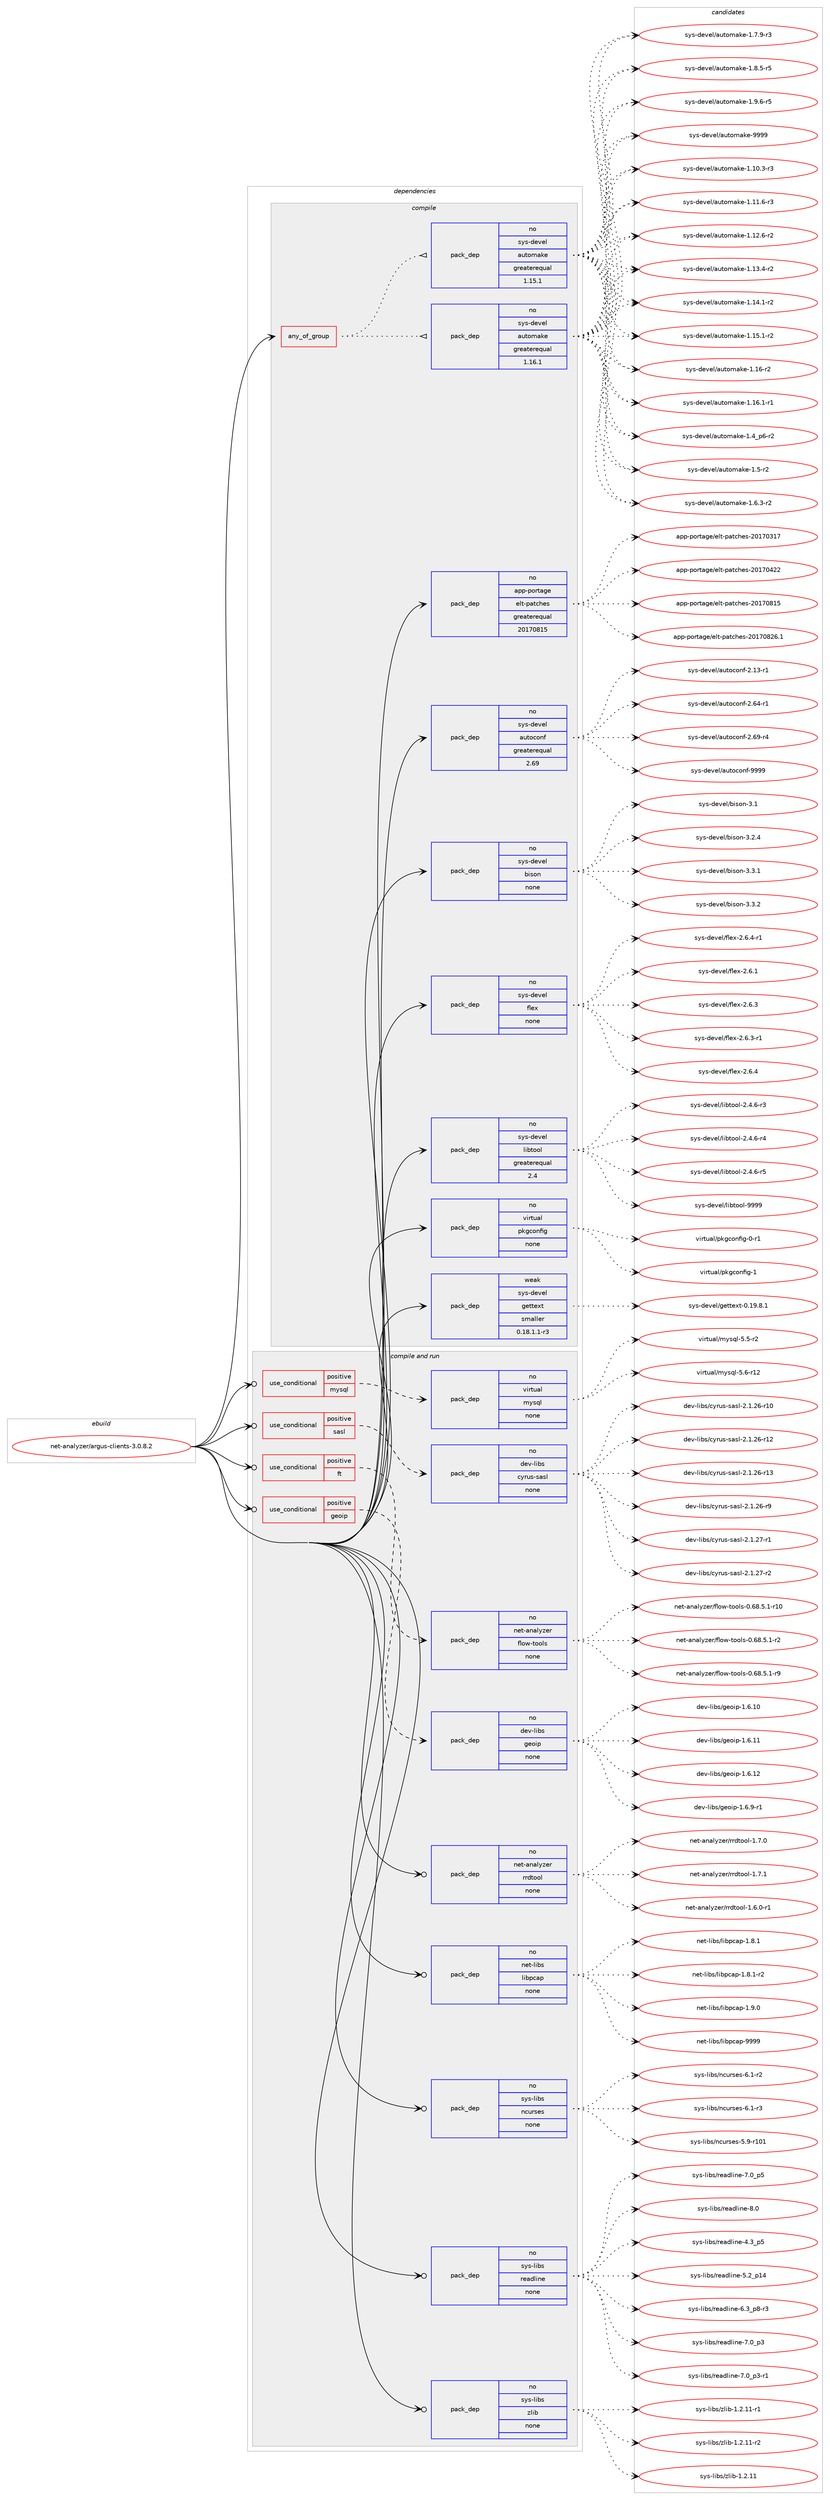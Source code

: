 digraph prolog {

# *************
# Graph options
# *************

newrank=true;
concentrate=true;
compound=true;
graph [rankdir=LR,fontname=Helvetica,fontsize=10,ranksep=1.5];#, ranksep=2.5, nodesep=0.2];
edge  [arrowhead=vee];
node  [fontname=Helvetica,fontsize=10];

# **********
# The ebuild
# **********

subgraph cluster_leftcol {
color=gray;
rank=same;
label=<<i>ebuild</i>>;
id [label="net-analyzer/argus-clients-3.0.8.2", color=red, width=4, href="../net-analyzer/argus-clients-3.0.8.2.svg"];
}

# ****************
# The dependencies
# ****************

subgraph cluster_midcol {
color=gray;
label=<<i>dependencies</i>>;
subgraph cluster_compile {
fillcolor="#eeeeee";
style=filled;
label=<<i>compile</i>>;
subgraph any25726 {
dependency1641895 [label=<<TABLE BORDER="0" CELLBORDER="1" CELLSPACING="0" CELLPADDING="4"><TR><TD CELLPADDING="10">any_of_group</TD></TR></TABLE>>, shape=none, color=red];subgraph pack1173843 {
dependency1641896 [label=<<TABLE BORDER="0" CELLBORDER="1" CELLSPACING="0" CELLPADDING="4" WIDTH="220"><TR><TD ROWSPAN="6" CELLPADDING="30">pack_dep</TD></TR><TR><TD WIDTH="110">no</TD></TR><TR><TD>sys-devel</TD></TR><TR><TD>automake</TD></TR><TR><TD>greaterequal</TD></TR><TR><TD>1.16.1</TD></TR></TABLE>>, shape=none, color=blue];
}
dependency1641895:e -> dependency1641896:w [weight=20,style="dotted",arrowhead="oinv"];
subgraph pack1173844 {
dependency1641897 [label=<<TABLE BORDER="0" CELLBORDER="1" CELLSPACING="0" CELLPADDING="4" WIDTH="220"><TR><TD ROWSPAN="6" CELLPADDING="30">pack_dep</TD></TR><TR><TD WIDTH="110">no</TD></TR><TR><TD>sys-devel</TD></TR><TR><TD>automake</TD></TR><TR><TD>greaterequal</TD></TR><TR><TD>1.15.1</TD></TR></TABLE>>, shape=none, color=blue];
}
dependency1641895:e -> dependency1641897:w [weight=20,style="dotted",arrowhead="oinv"];
}
id:e -> dependency1641895:w [weight=20,style="solid",arrowhead="vee"];
subgraph pack1173845 {
dependency1641898 [label=<<TABLE BORDER="0" CELLBORDER="1" CELLSPACING="0" CELLPADDING="4" WIDTH="220"><TR><TD ROWSPAN="6" CELLPADDING="30">pack_dep</TD></TR><TR><TD WIDTH="110">no</TD></TR><TR><TD>app-portage</TD></TR><TR><TD>elt-patches</TD></TR><TR><TD>greaterequal</TD></TR><TR><TD>20170815</TD></TR></TABLE>>, shape=none, color=blue];
}
id:e -> dependency1641898:w [weight=20,style="solid",arrowhead="vee"];
subgraph pack1173846 {
dependency1641899 [label=<<TABLE BORDER="0" CELLBORDER="1" CELLSPACING="0" CELLPADDING="4" WIDTH="220"><TR><TD ROWSPAN="6" CELLPADDING="30">pack_dep</TD></TR><TR><TD WIDTH="110">no</TD></TR><TR><TD>sys-devel</TD></TR><TR><TD>autoconf</TD></TR><TR><TD>greaterequal</TD></TR><TR><TD>2.69</TD></TR></TABLE>>, shape=none, color=blue];
}
id:e -> dependency1641899:w [weight=20,style="solid",arrowhead="vee"];
subgraph pack1173847 {
dependency1641900 [label=<<TABLE BORDER="0" CELLBORDER="1" CELLSPACING="0" CELLPADDING="4" WIDTH="220"><TR><TD ROWSPAN="6" CELLPADDING="30">pack_dep</TD></TR><TR><TD WIDTH="110">no</TD></TR><TR><TD>sys-devel</TD></TR><TR><TD>bison</TD></TR><TR><TD>none</TD></TR><TR><TD></TD></TR></TABLE>>, shape=none, color=blue];
}
id:e -> dependency1641900:w [weight=20,style="solid",arrowhead="vee"];
subgraph pack1173848 {
dependency1641901 [label=<<TABLE BORDER="0" CELLBORDER="1" CELLSPACING="0" CELLPADDING="4" WIDTH="220"><TR><TD ROWSPAN="6" CELLPADDING="30">pack_dep</TD></TR><TR><TD WIDTH="110">no</TD></TR><TR><TD>sys-devel</TD></TR><TR><TD>flex</TD></TR><TR><TD>none</TD></TR><TR><TD></TD></TR></TABLE>>, shape=none, color=blue];
}
id:e -> dependency1641901:w [weight=20,style="solid",arrowhead="vee"];
subgraph pack1173849 {
dependency1641902 [label=<<TABLE BORDER="0" CELLBORDER="1" CELLSPACING="0" CELLPADDING="4" WIDTH="220"><TR><TD ROWSPAN="6" CELLPADDING="30">pack_dep</TD></TR><TR><TD WIDTH="110">no</TD></TR><TR><TD>sys-devel</TD></TR><TR><TD>libtool</TD></TR><TR><TD>greaterequal</TD></TR><TR><TD>2.4</TD></TR></TABLE>>, shape=none, color=blue];
}
id:e -> dependency1641902:w [weight=20,style="solid",arrowhead="vee"];
subgraph pack1173850 {
dependency1641903 [label=<<TABLE BORDER="0" CELLBORDER="1" CELLSPACING="0" CELLPADDING="4" WIDTH="220"><TR><TD ROWSPAN="6" CELLPADDING="30">pack_dep</TD></TR><TR><TD WIDTH="110">no</TD></TR><TR><TD>virtual</TD></TR><TR><TD>pkgconfig</TD></TR><TR><TD>none</TD></TR><TR><TD></TD></TR></TABLE>>, shape=none, color=blue];
}
id:e -> dependency1641903:w [weight=20,style="solid",arrowhead="vee"];
subgraph pack1173851 {
dependency1641904 [label=<<TABLE BORDER="0" CELLBORDER="1" CELLSPACING="0" CELLPADDING="4" WIDTH="220"><TR><TD ROWSPAN="6" CELLPADDING="30">pack_dep</TD></TR><TR><TD WIDTH="110">weak</TD></TR><TR><TD>sys-devel</TD></TR><TR><TD>gettext</TD></TR><TR><TD>smaller</TD></TR><TR><TD>0.18.1.1-r3</TD></TR></TABLE>>, shape=none, color=blue];
}
id:e -> dependency1641904:w [weight=20,style="solid",arrowhead="vee"];
}
subgraph cluster_compileandrun {
fillcolor="#eeeeee";
style=filled;
label=<<i>compile and run</i>>;
subgraph cond441552 {
dependency1641905 [label=<<TABLE BORDER="0" CELLBORDER="1" CELLSPACING="0" CELLPADDING="4"><TR><TD ROWSPAN="3" CELLPADDING="10">use_conditional</TD></TR><TR><TD>positive</TD></TR><TR><TD>ft</TD></TR></TABLE>>, shape=none, color=red];
subgraph pack1173852 {
dependency1641906 [label=<<TABLE BORDER="0" CELLBORDER="1" CELLSPACING="0" CELLPADDING="4" WIDTH="220"><TR><TD ROWSPAN="6" CELLPADDING="30">pack_dep</TD></TR><TR><TD WIDTH="110">no</TD></TR><TR><TD>net-analyzer</TD></TR><TR><TD>flow-tools</TD></TR><TR><TD>none</TD></TR><TR><TD></TD></TR></TABLE>>, shape=none, color=blue];
}
dependency1641905:e -> dependency1641906:w [weight=20,style="dashed",arrowhead="vee"];
}
id:e -> dependency1641905:w [weight=20,style="solid",arrowhead="odotvee"];
subgraph cond441553 {
dependency1641907 [label=<<TABLE BORDER="0" CELLBORDER="1" CELLSPACING="0" CELLPADDING="4"><TR><TD ROWSPAN="3" CELLPADDING="10">use_conditional</TD></TR><TR><TD>positive</TD></TR><TR><TD>geoip</TD></TR></TABLE>>, shape=none, color=red];
subgraph pack1173853 {
dependency1641908 [label=<<TABLE BORDER="0" CELLBORDER="1" CELLSPACING="0" CELLPADDING="4" WIDTH="220"><TR><TD ROWSPAN="6" CELLPADDING="30">pack_dep</TD></TR><TR><TD WIDTH="110">no</TD></TR><TR><TD>dev-libs</TD></TR><TR><TD>geoip</TD></TR><TR><TD>none</TD></TR><TR><TD></TD></TR></TABLE>>, shape=none, color=blue];
}
dependency1641907:e -> dependency1641908:w [weight=20,style="dashed",arrowhead="vee"];
}
id:e -> dependency1641907:w [weight=20,style="solid",arrowhead="odotvee"];
subgraph cond441554 {
dependency1641909 [label=<<TABLE BORDER="0" CELLBORDER="1" CELLSPACING="0" CELLPADDING="4"><TR><TD ROWSPAN="3" CELLPADDING="10">use_conditional</TD></TR><TR><TD>positive</TD></TR><TR><TD>mysql</TD></TR></TABLE>>, shape=none, color=red];
subgraph pack1173854 {
dependency1641910 [label=<<TABLE BORDER="0" CELLBORDER="1" CELLSPACING="0" CELLPADDING="4" WIDTH="220"><TR><TD ROWSPAN="6" CELLPADDING="30">pack_dep</TD></TR><TR><TD WIDTH="110">no</TD></TR><TR><TD>virtual</TD></TR><TR><TD>mysql</TD></TR><TR><TD>none</TD></TR><TR><TD></TD></TR></TABLE>>, shape=none, color=blue];
}
dependency1641909:e -> dependency1641910:w [weight=20,style="dashed",arrowhead="vee"];
}
id:e -> dependency1641909:w [weight=20,style="solid",arrowhead="odotvee"];
subgraph cond441555 {
dependency1641911 [label=<<TABLE BORDER="0" CELLBORDER="1" CELLSPACING="0" CELLPADDING="4"><TR><TD ROWSPAN="3" CELLPADDING="10">use_conditional</TD></TR><TR><TD>positive</TD></TR><TR><TD>sasl</TD></TR></TABLE>>, shape=none, color=red];
subgraph pack1173855 {
dependency1641912 [label=<<TABLE BORDER="0" CELLBORDER="1" CELLSPACING="0" CELLPADDING="4" WIDTH="220"><TR><TD ROWSPAN="6" CELLPADDING="30">pack_dep</TD></TR><TR><TD WIDTH="110">no</TD></TR><TR><TD>dev-libs</TD></TR><TR><TD>cyrus-sasl</TD></TR><TR><TD>none</TD></TR><TR><TD></TD></TR></TABLE>>, shape=none, color=blue];
}
dependency1641911:e -> dependency1641912:w [weight=20,style="dashed",arrowhead="vee"];
}
id:e -> dependency1641911:w [weight=20,style="solid",arrowhead="odotvee"];
subgraph pack1173856 {
dependency1641913 [label=<<TABLE BORDER="0" CELLBORDER="1" CELLSPACING="0" CELLPADDING="4" WIDTH="220"><TR><TD ROWSPAN="6" CELLPADDING="30">pack_dep</TD></TR><TR><TD WIDTH="110">no</TD></TR><TR><TD>net-analyzer</TD></TR><TR><TD>rrdtool</TD></TR><TR><TD>none</TD></TR><TR><TD></TD></TR></TABLE>>, shape=none, color=blue];
}
id:e -> dependency1641913:w [weight=20,style="solid",arrowhead="odotvee"];
subgraph pack1173857 {
dependency1641914 [label=<<TABLE BORDER="0" CELLBORDER="1" CELLSPACING="0" CELLPADDING="4" WIDTH="220"><TR><TD ROWSPAN="6" CELLPADDING="30">pack_dep</TD></TR><TR><TD WIDTH="110">no</TD></TR><TR><TD>net-libs</TD></TR><TR><TD>libpcap</TD></TR><TR><TD>none</TD></TR><TR><TD></TD></TR></TABLE>>, shape=none, color=blue];
}
id:e -> dependency1641914:w [weight=20,style="solid",arrowhead="odotvee"];
subgraph pack1173858 {
dependency1641915 [label=<<TABLE BORDER="0" CELLBORDER="1" CELLSPACING="0" CELLPADDING="4" WIDTH="220"><TR><TD ROWSPAN="6" CELLPADDING="30">pack_dep</TD></TR><TR><TD WIDTH="110">no</TD></TR><TR><TD>sys-libs</TD></TR><TR><TD>ncurses</TD></TR><TR><TD>none</TD></TR><TR><TD></TD></TR></TABLE>>, shape=none, color=blue];
}
id:e -> dependency1641915:w [weight=20,style="solid",arrowhead="odotvee"];
subgraph pack1173859 {
dependency1641916 [label=<<TABLE BORDER="0" CELLBORDER="1" CELLSPACING="0" CELLPADDING="4" WIDTH="220"><TR><TD ROWSPAN="6" CELLPADDING="30">pack_dep</TD></TR><TR><TD WIDTH="110">no</TD></TR><TR><TD>sys-libs</TD></TR><TR><TD>readline</TD></TR><TR><TD>none</TD></TR><TR><TD></TD></TR></TABLE>>, shape=none, color=blue];
}
id:e -> dependency1641916:w [weight=20,style="solid",arrowhead="odotvee"];
subgraph pack1173860 {
dependency1641917 [label=<<TABLE BORDER="0" CELLBORDER="1" CELLSPACING="0" CELLPADDING="4" WIDTH="220"><TR><TD ROWSPAN="6" CELLPADDING="30">pack_dep</TD></TR><TR><TD WIDTH="110">no</TD></TR><TR><TD>sys-libs</TD></TR><TR><TD>zlib</TD></TR><TR><TD>none</TD></TR><TR><TD></TD></TR></TABLE>>, shape=none, color=blue];
}
id:e -> dependency1641917:w [weight=20,style="solid",arrowhead="odotvee"];
}
subgraph cluster_run {
fillcolor="#eeeeee";
style=filled;
label=<<i>run</i>>;
}
}

# **************
# The candidates
# **************

subgraph cluster_choices {
rank=same;
color=gray;
label=<<i>candidates</i>>;

subgraph choice1173843 {
color=black;
nodesep=1;
choice11512111545100101118101108479711711611110997107101454946494846514511451 [label="sys-devel/automake-1.10.3-r3", color=red, width=4,href="../sys-devel/automake-1.10.3-r3.svg"];
choice11512111545100101118101108479711711611110997107101454946494946544511451 [label="sys-devel/automake-1.11.6-r3", color=red, width=4,href="../sys-devel/automake-1.11.6-r3.svg"];
choice11512111545100101118101108479711711611110997107101454946495046544511450 [label="sys-devel/automake-1.12.6-r2", color=red, width=4,href="../sys-devel/automake-1.12.6-r2.svg"];
choice11512111545100101118101108479711711611110997107101454946495146524511450 [label="sys-devel/automake-1.13.4-r2", color=red, width=4,href="../sys-devel/automake-1.13.4-r2.svg"];
choice11512111545100101118101108479711711611110997107101454946495246494511450 [label="sys-devel/automake-1.14.1-r2", color=red, width=4,href="../sys-devel/automake-1.14.1-r2.svg"];
choice11512111545100101118101108479711711611110997107101454946495346494511450 [label="sys-devel/automake-1.15.1-r2", color=red, width=4,href="../sys-devel/automake-1.15.1-r2.svg"];
choice1151211154510010111810110847971171161111099710710145494649544511450 [label="sys-devel/automake-1.16-r2", color=red, width=4,href="../sys-devel/automake-1.16-r2.svg"];
choice11512111545100101118101108479711711611110997107101454946495446494511449 [label="sys-devel/automake-1.16.1-r1", color=red, width=4,href="../sys-devel/automake-1.16.1-r1.svg"];
choice115121115451001011181011084797117116111109971071014549465295112544511450 [label="sys-devel/automake-1.4_p6-r2", color=red, width=4,href="../sys-devel/automake-1.4_p6-r2.svg"];
choice11512111545100101118101108479711711611110997107101454946534511450 [label="sys-devel/automake-1.5-r2", color=red, width=4,href="../sys-devel/automake-1.5-r2.svg"];
choice115121115451001011181011084797117116111109971071014549465446514511450 [label="sys-devel/automake-1.6.3-r2", color=red, width=4,href="../sys-devel/automake-1.6.3-r2.svg"];
choice115121115451001011181011084797117116111109971071014549465546574511451 [label="sys-devel/automake-1.7.9-r3", color=red, width=4,href="../sys-devel/automake-1.7.9-r3.svg"];
choice115121115451001011181011084797117116111109971071014549465646534511453 [label="sys-devel/automake-1.8.5-r5", color=red, width=4,href="../sys-devel/automake-1.8.5-r5.svg"];
choice115121115451001011181011084797117116111109971071014549465746544511453 [label="sys-devel/automake-1.9.6-r5", color=red, width=4,href="../sys-devel/automake-1.9.6-r5.svg"];
choice115121115451001011181011084797117116111109971071014557575757 [label="sys-devel/automake-9999", color=red, width=4,href="../sys-devel/automake-9999.svg"];
dependency1641896:e -> choice11512111545100101118101108479711711611110997107101454946494846514511451:w [style=dotted,weight="100"];
dependency1641896:e -> choice11512111545100101118101108479711711611110997107101454946494946544511451:w [style=dotted,weight="100"];
dependency1641896:e -> choice11512111545100101118101108479711711611110997107101454946495046544511450:w [style=dotted,weight="100"];
dependency1641896:e -> choice11512111545100101118101108479711711611110997107101454946495146524511450:w [style=dotted,weight="100"];
dependency1641896:e -> choice11512111545100101118101108479711711611110997107101454946495246494511450:w [style=dotted,weight="100"];
dependency1641896:e -> choice11512111545100101118101108479711711611110997107101454946495346494511450:w [style=dotted,weight="100"];
dependency1641896:e -> choice1151211154510010111810110847971171161111099710710145494649544511450:w [style=dotted,weight="100"];
dependency1641896:e -> choice11512111545100101118101108479711711611110997107101454946495446494511449:w [style=dotted,weight="100"];
dependency1641896:e -> choice115121115451001011181011084797117116111109971071014549465295112544511450:w [style=dotted,weight="100"];
dependency1641896:e -> choice11512111545100101118101108479711711611110997107101454946534511450:w [style=dotted,weight="100"];
dependency1641896:e -> choice115121115451001011181011084797117116111109971071014549465446514511450:w [style=dotted,weight="100"];
dependency1641896:e -> choice115121115451001011181011084797117116111109971071014549465546574511451:w [style=dotted,weight="100"];
dependency1641896:e -> choice115121115451001011181011084797117116111109971071014549465646534511453:w [style=dotted,weight="100"];
dependency1641896:e -> choice115121115451001011181011084797117116111109971071014549465746544511453:w [style=dotted,weight="100"];
dependency1641896:e -> choice115121115451001011181011084797117116111109971071014557575757:w [style=dotted,weight="100"];
}
subgraph choice1173844 {
color=black;
nodesep=1;
choice11512111545100101118101108479711711611110997107101454946494846514511451 [label="sys-devel/automake-1.10.3-r3", color=red, width=4,href="../sys-devel/automake-1.10.3-r3.svg"];
choice11512111545100101118101108479711711611110997107101454946494946544511451 [label="sys-devel/automake-1.11.6-r3", color=red, width=4,href="../sys-devel/automake-1.11.6-r3.svg"];
choice11512111545100101118101108479711711611110997107101454946495046544511450 [label="sys-devel/automake-1.12.6-r2", color=red, width=4,href="../sys-devel/automake-1.12.6-r2.svg"];
choice11512111545100101118101108479711711611110997107101454946495146524511450 [label="sys-devel/automake-1.13.4-r2", color=red, width=4,href="../sys-devel/automake-1.13.4-r2.svg"];
choice11512111545100101118101108479711711611110997107101454946495246494511450 [label="sys-devel/automake-1.14.1-r2", color=red, width=4,href="../sys-devel/automake-1.14.1-r2.svg"];
choice11512111545100101118101108479711711611110997107101454946495346494511450 [label="sys-devel/automake-1.15.1-r2", color=red, width=4,href="../sys-devel/automake-1.15.1-r2.svg"];
choice1151211154510010111810110847971171161111099710710145494649544511450 [label="sys-devel/automake-1.16-r2", color=red, width=4,href="../sys-devel/automake-1.16-r2.svg"];
choice11512111545100101118101108479711711611110997107101454946495446494511449 [label="sys-devel/automake-1.16.1-r1", color=red, width=4,href="../sys-devel/automake-1.16.1-r1.svg"];
choice115121115451001011181011084797117116111109971071014549465295112544511450 [label="sys-devel/automake-1.4_p6-r2", color=red, width=4,href="../sys-devel/automake-1.4_p6-r2.svg"];
choice11512111545100101118101108479711711611110997107101454946534511450 [label="sys-devel/automake-1.5-r2", color=red, width=4,href="../sys-devel/automake-1.5-r2.svg"];
choice115121115451001011181011084797117116111109971071014549465446514511450 [label="sys-devel/automake-1.6.3-r2", color=red, width=4,href="../sys-devel/automake-1.6.3-r2.svg"];
choice115121115451001011181011084797117116111109971071014549465546574511451 [label="sys-devel/automake-1.7.9-r3", color=red, width=4,href="../sys-devel/automake-1.7.9-r3.svg"];
choice115121115451001011181011084797117116111109971071014549465646534511453 [label="sys-devel/automake-1.8.5-r5", color=red, width=4,href="../sys-devel/automake-1.8.5-r5.svg"];
choice115121115451001011181011084797117116111109971071014549465746544511453 [label="sys-devel/automake-1.9.6-r5", color=red, width=4,href="../sys-devel/automake-1.9.6-r5.svg"];
choice115121115451001011181011084797117116111109971071014557575757 [label="sys-devel/automake-9999", color=red, width=4,href="../sys-devel/automake-9999.svg"];
dependency1641897:e -> choice11512111545100101118101108479711711611110997107101454946494846514511451:w [style=dotted,weight="100"];
dependency1641897:e -> choice11512111545100101118101108479711711611110997107101454946494946544511451:w [style=dotted,weight="100"];
dependency1641897:e -> choice11512111545100101118101108479711711611110997107101454946495046544511450:w [style=dotted,weight="100"];
dependency1641897:e -> choice11512111545100101118101108479711711611110997107101454946495146524511450:w [style=dotted,weight="100"];
dependency1641897:e -> choice11512111545100101118101108479711711611110997107101454946495246494511450:w [style=dotted,weight="100"];
dependency1641897:e -> choice11512111545100101118101108479711711611110997107101454946495346494511450:w [style=dotted,weight="100"];
dependency1641897:e -> choice1151211154510010111810110847971171161111099710710145494649544511450:w [style=dotted,weight="100"];
dependency1641897:e -> choice11512111545100101118101108479711711611110997107101454946495446494511449:w [style=dotted,weight="100"];
dependency1641897:e -> choice115121115451001011181011084797117116111109971071014549465295112544511450:w [style=dotted,weight="100"];
dependency1641897:e -> choice11512111545100101118101108479711711611110997107101454946534511450:w [style=dotted,weight="100"];
dependency1641897:e -> choice115121115451001011181011084797117116111109971071014549465446514511450:w [style=dotted,weight="100"];
dependency1641897:e -> choice115121115451001011181011084797117116111109971071014549465546574511451:w [style=dotted,weight="100"];
dependency1641897:e -> choice115121115451001011181011084797117116111109971071014549465646534511453:w [style=dotted,weight="100"];
dependency1641897:e -> choice115121115451001011181011084797117116111109971071014549465746544511453:w [style=dotted,weight="100"];
dependency1641897:e -> choice115121115451001011181011084797117116111109971071014557575757:w [style=dotted,weight="100"];
}
subgraph choice1173845 {
color=black;
nodesep=1;
choice97112112451121111141169710310147101108116451129711699104101115455048495548514955 [label="app-portage/elt-patches-20170317", color=red, width=4,href="../app-portage/elt-patches-20170317.svg"];
choice97112112451121111141169710310147101108116451129711699104101115455048495548525050 [label="app-portage/elt-patches-20170422", color=red, width=4,href="../app-portage/elt-patches-20170422.svg"];
choice97112112451121111141169710310147101108116451129711699104101115455048495548564953 [label="app-portage/elt-patches-20170815", color=red, width=4,href="../app-portage/elt-patches-20170815.svg"];
choice971121124511211111411697103101471011081164511297116991041011154550484955485650544649 [label="app-portage/elt-patches-20170826.1", color=red, width=4,href="../app-portage/elt-patches-20170826.1.svg"];
dependency1641898:e -> choice97112112451121111141169710310147101108116451129711699104101115455048495548514955:w [style=dotted,weight="100"];
dependency1641898:e -> choice97112112451121111141169710310147101108116451129711699104101115455048495548525050:w [style=dotted,weight="100"];
dependency1641898:e -> choice97112112451121111141169710310147101108116451129711699104101115455048495548564953:w [style=dotted,weight="100"];
dependency1641898:e -> choice971121124511211111411697103101471011081164511297116991041011154550484955485650544649:w [style=dotted,weight="100"];
}
subgraph choice1173846 {
color=black;
nodesep=1;
choice1151211154510010111810110847971171161119911111010245504649514511449 [label="sys-devel/autoconf-2.13-r1", color=red, width=4,href="../sys-devel/autoconf-2.13-r1.svg"];
choice1151211154510010111810110847971171161119911111010245504654524511449 [label="sys-devel/autoconf-2.64-r1", color=red, width=4,href="../sys-devel/autoconf-2.64-r1.svg"];
choice1151211154510010111810110847971171161119911111010245504654574511452 [label="sys-devel/autoconf-2.69-r4", color=red, width=4,href="../sys-devel/autoconf-2.69-r4.svg"];
choice115121115451001011181011084797117116111991111101024557575757 [label="sys-devel/autoconf-9999", color=red, width=4,href="../sys-devel/autoconf-9999.svg"];
dependency1641899:e -> choice1151211154510010111810110847971171161119911111010245504649514511449:w [style=dotted,weight="100"];
dependency1641899:e -> choice1151211154510010111810110847971171161119911111010245504654524511449:w [style=dotted,weight="100"];
dependency1641899:e -> choice1151211154510010111810110847971171161119911111010245504654574511452:w [style=dotted,weight="100"];
dependency1641899:e -> choice115121115451001011181011084797117116111991111101024557575757:w [style=dotted,weight="100"];
}
subgraph choice1173847 {
color=black;
nodesep=1;
choice11512111545100101118101108479810511511111045514649 [label="sys-devel/bison-3.1", color=red, width=4,href="../sys-devel/bison-3.1.svg"];
choice115121115451001011181011084798105115111110455146504652 [label="sys-devel/bison-3.2.4", color=red, width=4,href="../sys-devel/bison-3.2.4.svg"];
choice115121115451001011181011084798105115111110455146514649 [label="sys-devel/bison-3.3.1", color=red, width=4,href="../sys-devel/bison-3.3.1.svg"];
choice115121115451001011181011084798105115111110455146514650 [label="sys-devel/bison-3.3.2", color=red, width=4,href="../sys-devel/bison-3.3.2.svg"];
dependency1641900:e -> choice11512111545100101118101108479810511511111045514649:w [style=dotted,weight="100"];
dependency1641900:e -> choice115121115451001011181011084798105115111110455146504652:w [style=dotted,weight="100"];
dependency1641900:e -> choice115121115451001011181011084798105115111110455146514649:w [style=dotted,weight="100"];
dependency1641900:e -> choice115121115451001011181011084798105115111110455146514650:w [style=dotted,weight="100"];
}
subgraph choice1173848 {
color=black;
nodesep=1;
choice1151211154510010111810110847102108101120455046544649 [label="sys-devel/flex-2.6.1", color=red, width=4,href="../sys-devel/flex-2.6.1.svg"];
choice1151211154510010111810110847102108101120455046544651 [label="sys-devel/flex-2.6.3", color=red, width=4,href="../sys-devel/flex-2.6.3.svg"];
choice11512111545100101118101108471021081011204550465446514511449 [label="sys-devel/flex-2.6.3-r1", color=red, width=4,href="../sys-devel/flex-2.6.3-r1.svg"];
choice1151211154510010111810110847102108101120455046544652 [label="sys-devel/flex-2.6.4", color=red, width=4,href="../sys-devel/flex-2.6.4.svg"];
choice11512111545100101118101108471021081011204550465446524511449 [label="sys-devel/flex-2.6.4-r1", color=red, width=4,href="../sys-devel/flex-2.6.4-r1.svg"];
dependency1641901:e -> choice1151211154510010111810110847102108101120455046544649:w [style=dotted,weight="100"];
dependency1641901:e -> choice1151211154510010111810110847102108101120455046544651:w [style=dotted,weight="100"];
dependency1641901:e -> choice11512111545100101118101108471021081011204550465446514511449:w [style=dotted,weight="100"];
dependency1641901:e -> choice1151211154510010111810110847102108101120455046544652:w [style=dotted,weight="100"];
dependency1641901:e -> choice11512111545100101118101108471021081011204550465446524511449:w [style=dotted,weight="100"];
}
subgraph choice1173849 {
color=black;
nodesep=1;
choice1151211154510010111810110847108105981161111111084550465246544511451 [label="sys-devel/libtool-2.4.6-r3", color=red, width=4,href="../sys-devel/libtool-2.4.6-r3.svg"];
choice1151211154510010111810110847108105981161111111084550465246544511452 [label="sys-devel/libtool-2.4.6-r4", color=red, width=4,href="../sys-devel/libtool-2.4.6-r4.svg"];
choice1151211154510010111810110847108105981161111111084550465246544511453 [label="sys-devel/libtool-2.4.6-r5", color=red, width=4,href="../sys-devel/libtool-2.4.6-r5.svg"];
choice1151211154510010111810110847108105981161111111084557575757 [label="sys-devel/libtool-9999", color=red, width=4,href="../sys-devel/libtool-9999.svg"];
dependency1641902:e -> choice1151211154510010111810110847108105981161111111084550465246544511451:w [style=dotted,weight="100"];
dependency1641902:e -> choice1151211154510010111810110847108105981161111111084550465246544511452:w [style=dotted,weight="100"];
dependency1641902:e -> choice1151211154510010111810110847108105981161111111084550465246544511453:w [style=dotted,weight="100"];
dependency1641902:e -> choice1151211154510010111810110847108105981161111111084557575757:w [style=dotted,weight="100"];
}
subgraph choice1173850 {
color=black;
nodesep=1;
choice11810511411611797108471121071039911111010210510345484511449 [label="virtual/pkgconfig-0-r1", color=red, width=4,href="../virtual/pkgconfig-0-r1.svg"];
choice1181051141161179710847112107103991111101021051034549 [label="virtual/pkgconfig-1", color=red, width=4,href="../virtual/pkgconfig-1.svg"];
dependency1641903:e -> choice11810511411611797108471121071039911111010210510345484511449:w [style=dotted,weight="100"];
dependency1641903:e -> choice1181051141161179710847112107103991111101021051034549:w [style=dotted,weight="100"];
}
subgraph choice1173851 {
color=black;
nodesep=1;
choice1151211154510010111810110847103101116116101120116454846495746564649 [label="sys-devel/gettext-0.19.8.1", color=red, width=4,href="../sys-devel/gettext-0.19.8.1.svg"];
dependency1641904:e -> choice1151211154510010111810110847103101116116101120116454846495746564649:w [style=dotted,weight="100"];
}
subgraph choice1173852 {
color=black;
nodesep=1;
choice1101011164597110971081211221011144710210811111945116111111108115454846545646534649451144948 [label="net-analyzer/flow-tools-0.68.5.1-r10", color=red, width=4,href="../net-analyzer/flow-tools-0.68.5.1-r10.svg"];
choice11010111645971109710812112210111447102108111119451161111111081154548465456465346494511450 [label="net-analyzer/flow-tools-0.68.5.1-r2", color=red, width=4,href="../net-analyzer/flow-tools-0.68.5.1-r2.svg"];
choice11010111645971109710812112210111447102108111119451161111111081154548465456465346494511457 [label="net-analyzer/flow-tools-0.68.5.1-r9", color=red, width=4,href="../net-analyzer/flow-tools-0.68.5.1-r9.svg"];
dependency1641906:e -> choice1101011164597110971081211221011144710210811111945116111111108115454846545646534649451144948:w [style=dotted,weight="100"];
dependency1641906:e -> choice11010111645971109710812112210111447102108111119451161111111081154548465456465346494511450:w [style=dotted,weight="100"];
dependency1641906:e -> choice11010111645971109710812112210111447102108111119451161111111081154548465456465346494511457:w [style=dotted,weight="100"];
}
subgraph choice1173853 {
color=black;
nodesep=1;
choice10010111845108105981154710310111110511245494654464948 [label="dev-libs/geoip-1.6.10", color=red, width=4,href="../dev-libs/geoip-1.6.10.svg"];
choice10010111845108105981154710310111110511245494654464949 [label="dev-libs/geoip-1.6.11", color=red, width=4,href="../dev-libs/geoip-1.6.11.svg"];
choice10010111845108105981154710310111110511245494654464950 [label="dev-libs/geoip-1.6.12", color=red, width=4,href="../dev-libs/geoip-1.6.12.svg"];
choice1001011184510810598115471031011111051124549465446574511449 [label="dev-libs/geoip-1.6.9-r1", color=red, width=4,href="../dev-libs/geoip-1.6.9-r1.svg"];
dependency1641908:e -> choice10010111845108105981154710310111110511245494654464948:w [style=dotted,weight="100"];
dependency1641908:e -> choice10010111845108105981154710310111110511245494654464949:w [style=dotted,weight="100"];
dependency1641908:e -> choice10010111845108105981154710310111110511245494654464950:w [style=dotted,weight="100"];
dependency1641908:e -> choice1001011184510810598115471031011111051124549465446574511449:w [style=dotted,weight="100"];
}
subgraph choice1173854 {
color=black;
nodesep=1;
choice1181051141161179710847109121115113108455346534511450 [label="virtual/mysql-5.5-r2", color=red, width=4,href="../virtual/mysql-5.5-r2.svg"];
choice118105114116117971084710912111511310845534654451144950 [label="virtual/mysql-5.6-r12", color=red, width=4,href="../virtual/mysql-5.6-r12.svg"];
dependency1641910:e -> choice1181051141161179710847109121115113108455346534511450:w [style=dotted,weight="100"];
dependency1641910:e -> choice118105114116117971084710912111511310845534654451144950:w [style=dotted,weight="100"];
}
subgraph choice1173855 {
color=black;
nodesep=1;
choice10010111845108105981154799121114117115451159711510845504649465054451144948 [label="dev-libs/cyrus-sasl-2.1.26-r10", color=red, width=4,href="../dev-libs/cyrus-sasl-2.1.26-r10.svg"];
choice10010111845108105981154799121114117115451159711510845504649465054451144950 [label="dev-libs/cyrus-sasl-2.1.26-r12", color=red, width=4,href="../dev-libs/cyrus-sasl-2.1.26-r12.svg"];
choice10010111845108105981154799121114117115451159711510845504649465054451144951 [label="dev-libs/cyrus-sasl-2.1.26-r13", color=red, width=4,href="../dev-libs/cyrus-sasl-2.1.26-r13.svg"];
choice100101118451081059811547991211141171154511597115108455046494650544511457 [label="dev-libs/cyrus-sasl-2.1.26-r9", color=red, width=4,href="../dev-libs/cyrus-sasl-2.1.26-r9.svg"];
choice100101118451081059811547991211141171154511597115108455046494650554511449 [label="dev-libs/cyrus-sasl-2.1.27-r1", color=red, width=4,href="../dev-libs/cyrus-sasl-2.1.27-r1.svg"];
choice100101118451081059811547991211141171154511597115108455046494650554511450 [label="dev-libs/cyrus-sasl-2.1.27-r2", color=red, width=4,href="../dev-libs/cyrus-sasl-2.1.27-r2.svg"];
dependency1641912:e -> choice10010111845108105981154799121114117115451159711510845504649465054451144948:w [style=dotted,weight="100"];
dependency1641912:e -> choice10010111845108105981154799121114117115451159711510845504649465054451144950:w [style=dotted,weight="100"];
dependency1641912:e -> choice10010111845108105981154799121114117115451159711510845504649465054451144951:w [style=dotted,weight="100"];
dependency1641912:e -> choice100101118451081059811547991211141171154511597115108455046494650544511457:w [style=dotted,weight="100"];
dependency1641912:e -> choice100101118451081059811547991211141171154511597115108455046494650554511449:w [style=dotted,weight="100"];
dependency1641912:e -> choice100101118451081059811547991211141171154511597115108455046494650554511450:w [style=dotted,weight="100"];
}
subgraph choice1173856 {
color=black;
nodesep=1;
choice110101116459711097108121122101114471141141001161111111084549465446484511449 [label="net-analyzer/rrdtool-1.6.0-r1", color=red, width=4,href="../net-analyzer/rrdtool-1.6.0-r1.svg"];
choice11010111645971109710812112210111447114114100116111111108454946554648 [label="net-analyzer/rrdtool-1.7.0", color=red, width=4,href="../net-analyzer/rrdtool-1.7.0.svg"];
choice11010111645971109710812112210111447114114100116111111108454946554649 [label="net-analyzer/rrdtool-1.7.1", color=red, width=4,href="../net-analyzer/rrdtool-1.7.1.svg"];
dependency1641913:e -> choice110101116459711097108121122101114471141141001161111111084549465446484511449:w [style=dotted,weight="100"];
dependency1641913:e -> choice11010111645971109710812112210111447114114100116111111108454946554648:w [style=dotted,weight="100"];
dependency1641913:e -> choice11010111645971109710812112210111447114114100116111111108454946554649:w [style=dotted,weight="100"];
}
subgraph choice1173857 {
color=black;
nodesep=1;
choice110101116451081059811547108105981129997112454946564649 [label="net-libs/libpcap-1.8.1", color=red, width=4,href="../net-libs/libpcap-1.8.1.svg"];
choice1101011164510810598115471081059811299971124549465646494511450 [label="net-libs/libpcap-1.8.1-r2", color=red, width=4,href="../net-libs/libpcap-1.8.1-r2.svg"];
choice110101116451081059811547108105981129997112454946574648 [label="net-libs/libpcap-1.9.0", color=red, width=4,href="../net-libs/libpcap-1.9.0.svg"];
choice1101011164510810598115471081059811299971124557575757 [label="net-libs/libpcap-9999", color=red, width=4,href="../net-libs/libpcap-9999.svg"];
dependency1641914:e -> choice110101116451081059811547108105981129997112454946564649:w [style=dotted,weight="100"];
dependency1641914:e -> choice1101011164510810598115471081059811299971124549465646494511450:w [style=dotted,weight="100"];
dependency1641914:e -> choice110101116451081059811547108105981129997112454946574648:w [style=dotted,weight="100"];
dependency1641914:e -> choice1101011164510810598115471081059811299971124557575757:w [style=dotted,weight="100"];
}
subgraph choice1173858 {
color=black;
nodesep=1;
choice115121115451081059811547110991171141151011154553465745114494849 [label="sys-libs/ncurses-5.9-r101", color=red, width=4,href="../sys-libs/ncurses-5.9-r101.svg"];
choice11512111545108105981154711099117114115101115455446494511450 [label="sys-libs/ncurses-6.1-r2", color=red, width=4,href="../sys-libs/ncurses-6.1-r2.svg"];
choice11512111545108105981154711099117114115101115455446494511451 [label="sys-libs/ncurses-6.1-r3", color=red, width=4,href="../sys-libs/ncurses-6.1-r3.svg"];
dependency1641915:e -> choice115121115451081059811547110991171141151011154553465745114494849:w [style=dotted,weight="100"];
dependency1641915:e -> choice11512111545108105981154711099117114115101115455446494511450:w [style=dotted,weight="100"];
dependency1641915:e -> choice11512111545108105981154711099117114115101115455446494511451:w [style=dotted,weight="100"];
}
subgraph choice1173859 {
color=black;
nodesep=1;
choice11512111545108105981154711410197100108105110101455246519511253 [label="sys-libs/readline-4.3_p5", color=red, width=4,href="../sys-libs/readline-4.3_p5.svg"];
choice1151211154510810598115471141019710010810511010145534650951124952 [label="sys-libs/readline-5.2_p14", color=red, width=4,href="../sys-libs/readline-5.2_p14.svg"];
choice115121115451081059811547114101971001081051101014554465195112564511451 [label="sys-libs/readline-6.3_p8-r3", color=red, width=4,href="../sys-libs/readline-6.3_p8-r3.svg"];
choice11512111545108105981154711410197100108105110101455546489511251 [label="sys-libs/readline-7.0_p3", color=red, width=4,href="../sys-libs/readline-7.0_p3.svg"];
choice115121115451081059811547114101971001081051101014555464895112514511449 [label="sys-libs/readline-7.0_p3-r1", color=red, width=4,href="../sys-libs/readline-7.0_p3-r1.svg"];
choice11512111545108105981154711410197100108105110101455546489511253 [label="sys-libs/readline-7.0_p5", color=red, width=4,href="../sys-libs/readline-7.0_p5.svg"];
choice1151211154510810598115471141019710010810511010145564648 [label="sys-libs/readline-8.0", color=red, width=4,href="../sys-libs/readline-8.0.svg"];
dependency1641916:e -> choice11512111545108105981154711410197100108105110101455246519511253:w [style=dotted,weight="100"];
dependency1641916:e -> choice1151211154510810598115471141019710010810511010145534650951124952:w [style=dotted,weight="100"];
dependency1641916:e -> choice115121115451081059811547114101971001081051101014554465195112564511451:w [style=dotted,weight="100"];
dependency1641916:e -> choice11512111545108105981154711410197100108105110101455546489511251:w [style=dotted,weight="100"];
dependency1641916:e -> choice115121115451081059811547114101971001081051101014555464895112514511449:w [style=dotted,weight="100"];
dependency1641916:e -> choice11512111545108105981154711410197100108105110101455546489511253:w [style=dotted,weight="100"];
dependency1641916:e -> choice1151211154510810598115471141019710010810511010145564648:w [style=dotted,weight="100"];
}
subgraph choice1173860 {
color=black;
nodesep=1;
choice1151211154510810598115471221081059845494650464949 [label="sys-libs/zlib-1.2.11", color=red, width=4,href="../sys-libs/zlib-1.2.11.svg"];
choice11512111545108105981154712210810598454946504649494511449 [label="sys-libs/zlib-1.2.11-r1", color=red, width=4,href="../sys-libs/zlib-1.2.11-r1.svg"];
choice11512111545108105981154712210810598454946504649494511450 [label="sys-libs/zlib-1.2.11-r2", color=red, width=4,href="../sys-libs/zlib-1.2.11-r2.svg"];
dependency1641917:e -> choice1151211154510810598115471221081059845494650464949:w [style=dotted,weight="100"];
dependency1641917:e -> choice11512111545108105981154712210810598454946504649494511449:w [style=dotted,weight="100"];
dependency1641917:e -> choice11512111545108105981154712210810598454946504649494511450:w [style=dotted,weight="100"];
}
}

}
